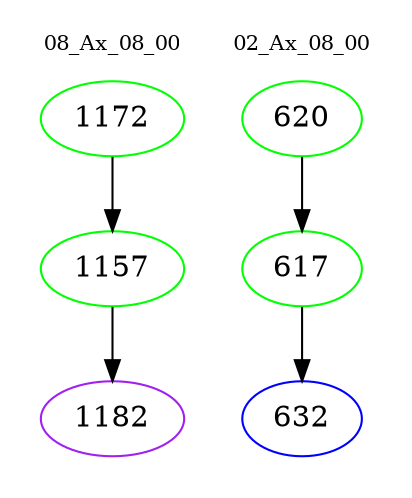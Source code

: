 digraph{
subgraph cluster_0 {
color = white
label = "08_Ax_08_00";
fontsize=10;
T0_1172 [label="1172", color="green"]
T0_1172 -> T0_1157 [color="black"]
T0_1157 [label="1157", color="green"]
T0_1157 -> T0_1182 [color="black"]
T0_1182 [label="1182", color="purple"]
}
subgraph cluster_1 {
color = white
label = "02_Ax_08_00";
fontsize=10;
T1_620 [label="620", color="green"]
T1_620 -> T1_617 [color="black"]
T1_617 [label="617", color="green"]
T1_617 -> T1_632 [color="black"]
T1_632 [label="632", color="blue"]
}
}
